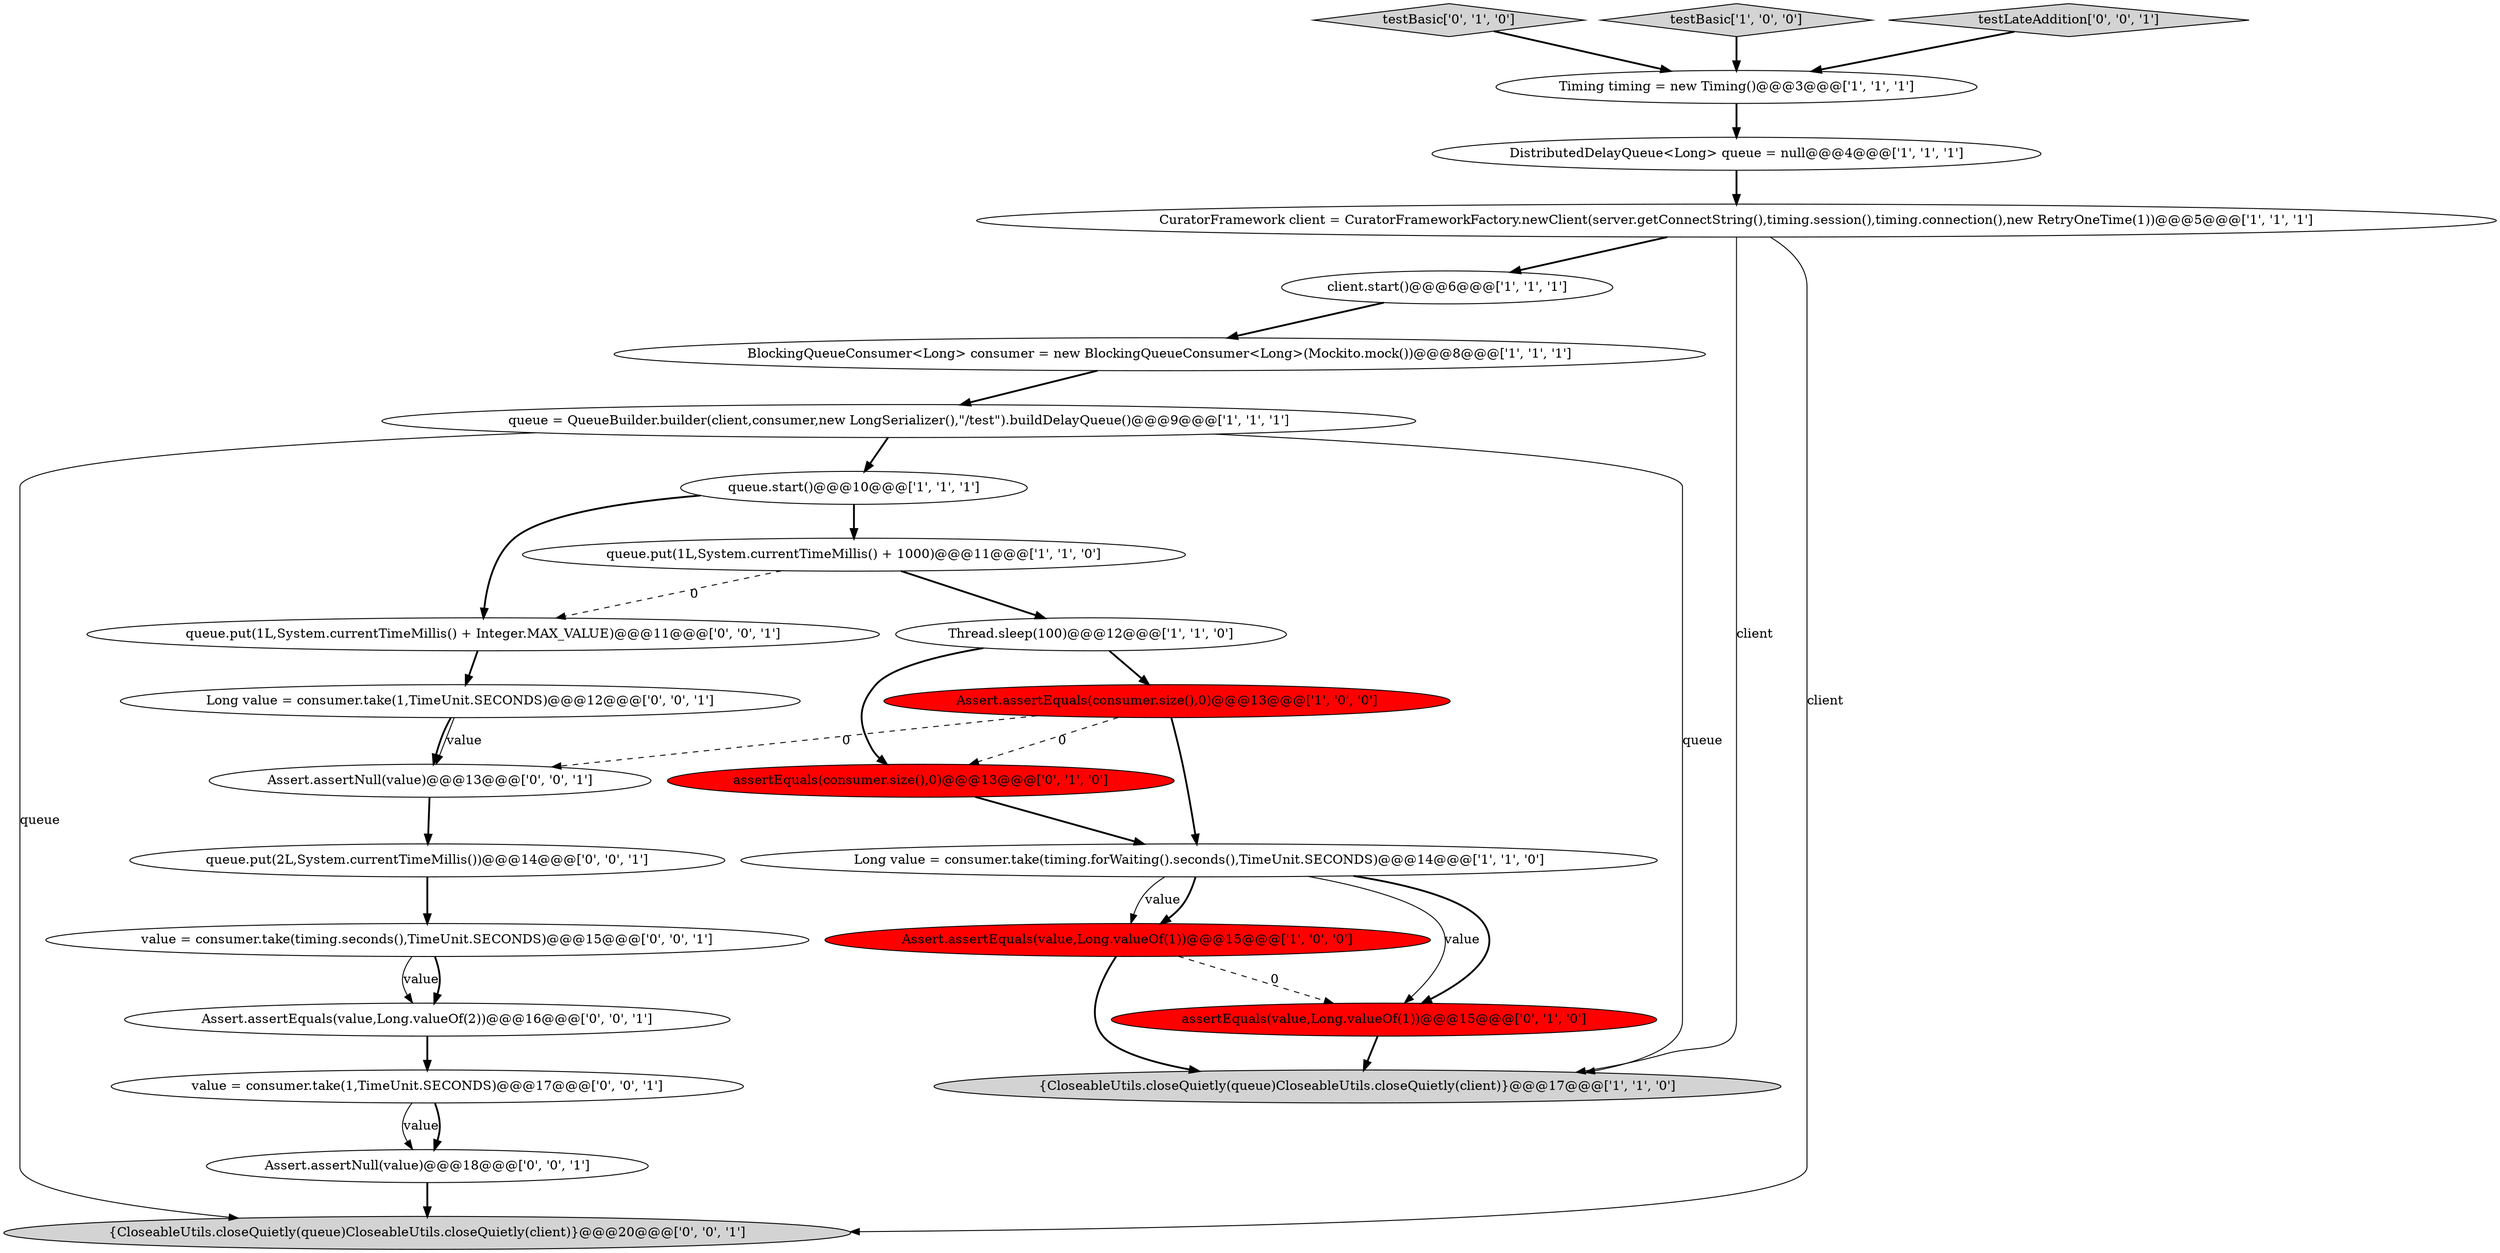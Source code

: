 digraph {
26 [style = filled, label = "queue.put(2L,System.currentTimeMillis())@@@14@@@['0', '0', '1']", fillcolor = white, shape = ellipse image = "AAA0AAABBB3BBB"];
15 [style = filled, label = "assertEquals(consumer.size(),0)@@@13@@@['0', '1', '0']", fillcolor = red, shape = ellipse image = "AAA1AAABBB2BBB"];
13 [style = filled, label = "Timing timing = new Timing()@@@3@@@['1', '1', '1']", fillcolor = white, shape = ellipse image = "AAA0AAABBB1BBB"];
16 [style = filled, label = "testBasic['0', '1', '0']", fillcolor = lightgray, shape = diamond image = "AAA0AAABBB2BBB"];
17 [style = filled, label = "queue.put(1L,System.currentTimeMillis() + Integer.MAX_VALUE)@@@11@@@['0', '0', '1']", fillcolor = white, shape = ellipse image = "AAA0AAABBB3BBB"];
7 [style = filled, label = "DistributedDelayQueue<Long> queue = null@@@4@@@['1', '1', '1']", fillcolor = white, shape = ellipse image = "AAA0AAABBB1BBB"];
8 [style = filled, label = "BlockingQueueConsumer<Long> consumer = new BlockingQueueConsumer<Long>(Mockito.mock())@@@8@@@['1', '1', '1']", fillcolor = white, shape = ellipse image = "AAA0AAABBB1BBB"];
19 [style = filled, label = "Long value = consumer.take(1,TimeUnit.SECONDS)@@@12@@@['0', '0', '1']", fillcolor = white, shape = ellipse image = "AAA0AAABBB3BBB"];
11 [style = filled, label = "Long value = consumer.take(timing.forWaiting().seconds(),TimeUnit.SECONDS)@@@14@@@['1', '1', '0']", fillcolor = white, shape = ellipse image = "AAA0AAABBB1BBB"];
4 [style = filled, label = "queue.start()@@@10@@@['1', '1', '1']", fillcolor = white, shape = ellipse image = "AAA0AAABBB1BBB"];
0 [style = filled, label = "client.start()@@@6@@@['1', '1', '1']", fillcolor = white, shape = ellipse image = "AAA0AAABBB1BBB"];
14 [style = filled, label = "assertEquals(value,Long.valueOf(1))@@@15@@@['0', '1', '0']", fillcolor = red, shape = ellipse image = "AAA1AAABBB2BBB"];
24 [style = filled, label = "Assert.assertNull(value)@@@18@@@['0', '0', '1']", fillcolor = white, shape = ellipse image = "AAA0AAABBB3BBB"];
6 [style = filled, label = "{CloseableUtils.closeQuietly(queue)CloseableUtils.closeQuietly(client)}@@@17@@@['1', '1', '0']", fillcolor = lightgray, shape = ellipse image = "AAA0AAABBB1BBB"];
5 [style = filled, label = "queue.put(1L,System.currentTimeMillis() + 1000)@@@11@@@['1', '1', '0']", fillcolor = white, shape = ellipse image = "AAA0AAABBB1BBB"];
23 [style = filled, label = "value = consumer.take(1,TimeUnit.SECONDS)@@@17@@@['0', '0', '1']", fillcolor = white, shape = ellipse image = "AAA0AAABBB3BBB"];
18 [style = filled, label = "Assert.assertNull(value)@@@13@@@['0', '0', '1']", fillcolor = white, shape = ellipse image = "AAA0AAABBB3BBB"];
1 [style = filled, label = "Assert.assertEquals(value,Long.valueOf(1))@@@15@@@['1', '0', '0']", fillcolor = red, shape = ellipse image = "AAA1AAABBB1BBB"];
22 [style = filled, label = "Assert.assertEquals(value,Long.valueOf(2))@@@16@@@['0', '0', '1']", fillcolor = white, shape = ellipse image = "AAA0AAABBB3BBB"];
10 [style = filled, label = "Assert.assertEquals(consumer.size(),0)@@@13@@@['1', '0', '0']", fillcolor = red, shape = ellipse image = "AAA1AAABBB1BBB"];
9 [style = filled, label = "testBasic['1', '0', '0']", fillcolor = lightgray, shape = diamond image = "AAA0AAABBB1BBB"];
3 [style = filled, label = "queue = QueueBuilder.builder(client,consumer,new LongSerializer(),\"/test\").buildDelayQueue()@@@9@@@['1', '1', '1']", fillcolor = white, shape = ellipse image = "AAA0AAABBB1BBB"];
12 [style = filled, label = "Thread.sleep(100)@@@12@@@['1', '1', '0']", fillcolor = white, shape = ellipse image = "AAA0AAABBB1BBB"];
21 [style = filled, label = "{CloseableUtils.closeQuietly(queue)CloseableUtils.closeQuietly(client)}@@@20@@@['0', '0', '1']", fillcolor = lightgray, shape = ellipse image = "AAA0AAABBB3BBB"];
2 [style = filled, label = "CuratorFramework client = CuratorFrameworkFactory.newClient(server.getConnectString(),timing.session(),timing.connection(),new RetryOneTime(1))@@@5@@@['1', '1', '1']", fillcolor = white, shape = ellipse image = "AAA0AAABBB1BBB"];
25 [style = filled, label = "testLateAddition['0', '0', '1']", fillcolor = lightgray, shape = diamond image = "AAA0AAABBB3BBB"];
20 [style = filled, label = "value = consumer.take(timing.seconds(),TimeUnit.SECONDS)@@@15@@@['0', '0', '1']", fillcolor = white, shape = ellipse image = "AAA0AAABBB3BBB"];
10->15 [style = dashed, label="0"];
19->18 [style = solid, label="value"];
11->1 [style = solid, label="value"];
16->13 [style = bold, label=""];
19->18 [style = bold, label=""];
4->17 [style = bold, label=""];
11->14 [style = solid, label="value"];
1->14 [style = dashed, label="0"];
11->14 [style = bold, label=""];
11->1 [style = bold, label=""];
25->13 [style = bold, label=""];
2->6 [style = solid, label="client"];
2->21 [style = solid, label="client"];
8->3 [style = bold, label=""];
12->15 [style = bold, label=""];
18->26 [style = bold, label=""];
20->22 [style = solid, label="value"];
23->24 [style = solid, label="value"];
3->4 [style = bold, label=""];
22->23 [style = bold, label=""];
17->19 [style = bold, label=""];
20->22 [style = bold, label=""];
23->24 [style = bold, label=""];
2->0 [style = bold, label=""];
12->10 [style = bold, label=""];
1->6 [style = bold, label=""];
5->17 [style = dashed, label="0"];
15->11 [style = bold, label=""];
3->6 [style = solid, label="queue"];
5->12 [style = bold, label=""];
24->21 [style = bold, label=""];
7->2 [style = bold, label=""];
13->7 [style = bold, label=""];
0->8 [style = bold, label=""];
3->21 [style = solid, label="queue"];
4->5 [style = bold, label=""];
14->6 [style = bold, label=""];
10->18 [style = dashed, label="0"];
26->20 [style = bold, label=""];
9->13 [style = bold, label=""];
10->11 [style = bold, label=""];
}
